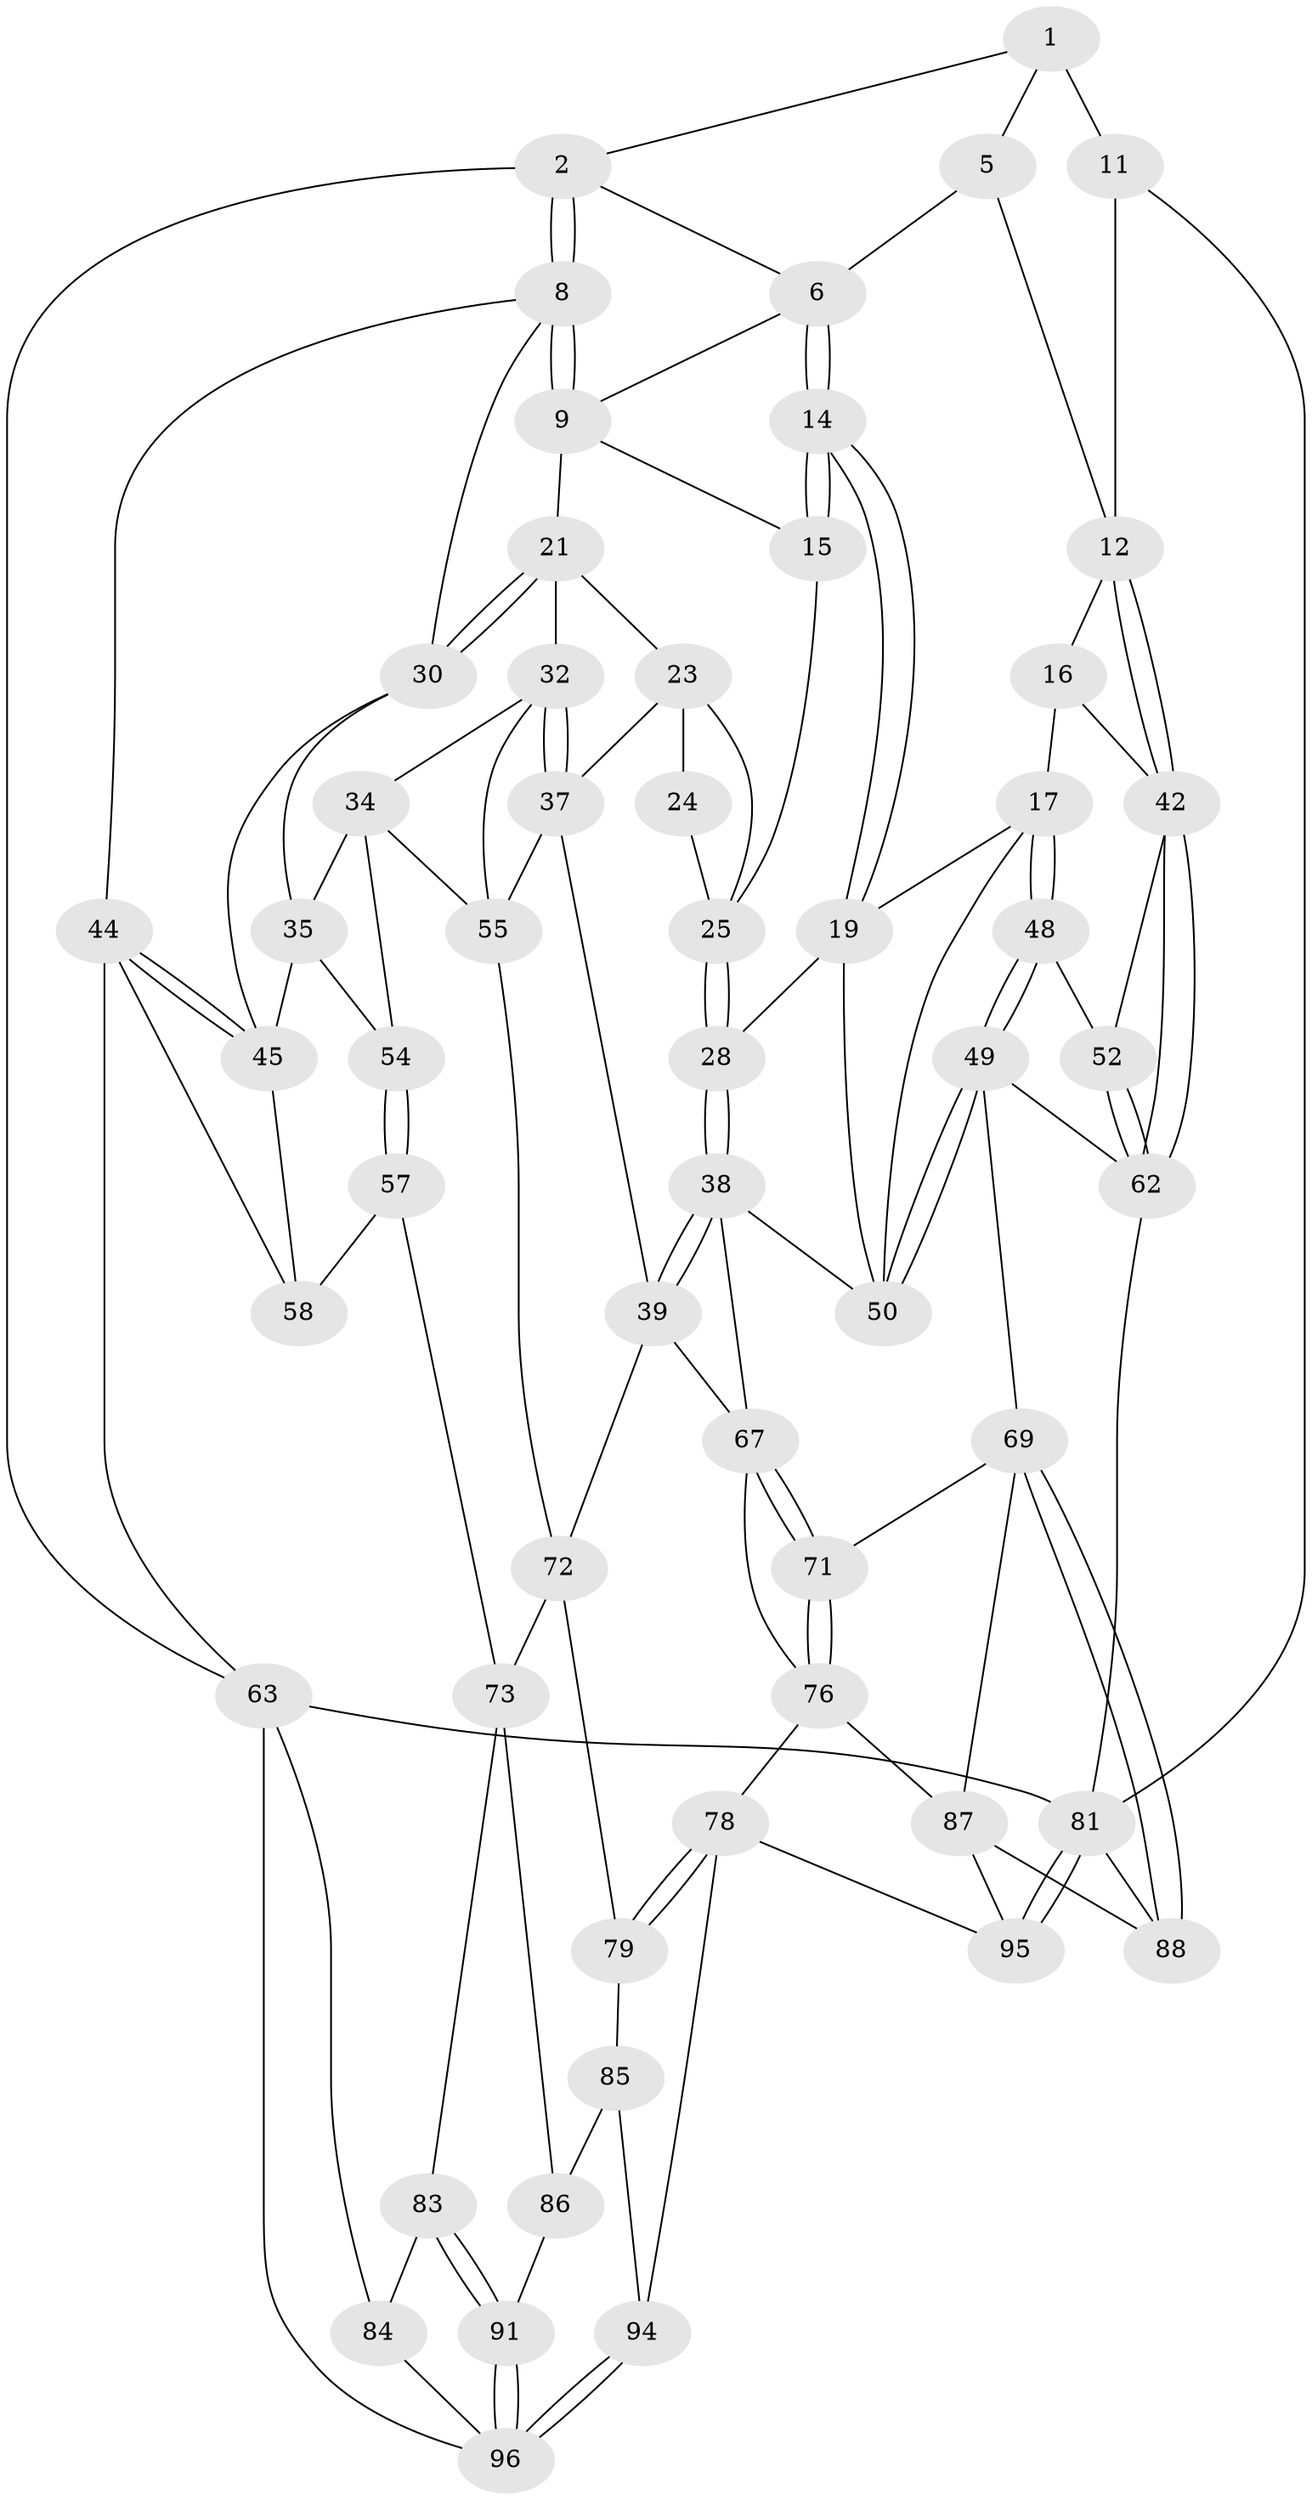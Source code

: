 // original degree distribution, {3: 0.041237113402061855, 6: 0.25773195876288657, 4: 0.24742268041237114, 5: 0.4536082474226804}
// Generated by graph-tools (version 1.1) at 2025/42/03/06/25 10:42:33]
// undirected, 57 vertices, 129 edges
graph export_dot {
graph [start="1"]
  node [color=gray90,style=filled];
  1 [pos="+0.7376383074825673+0",super="+4"];
  2 [pos="+0+0",super="+3"];
  5 [pos="+0.7516459171676609+0.12527919987558447"];
  6 [pos="+0.5905664077378933+0.21000364741864586",super="+7"];
  8 [pos="+0+0",super="+29"];
  9 [pos="+0.24483006578834754+0.18665373893068696",super="+10"];
  11 [pos="+1+0.23821214966745827"];
  12 [pos="+1+0.3943211329237431",super="+13"];
  14 [pos="+0.5671333774172663+0.2371286761243927"];
  15 [pos="+0.48220238414719424+0.25388164051423323",super="+20"];
  16 [pos="+0.7880570885036201+0.30323206119569546"];
  17 [pos="+0.7172561032598928+0.3992271965022168",super="+18"];
  19 [pos="+0.5862281167679483+0.389325896642961",super="+27"];
  21 [pos="+0.24432939384451474+0.18765865606818358",super="+22"];
  23 [pos="+0.369591880636799+0.3510964895612456",super="+31"];
  24 [pos="+0.423532246474608+0.32255930570416763"];
  25 [pos="+0.455559206866075+0.37934534032886025",super="+26"];
  28 [pos="+0.5129372302453665+0.4837638908209043"];
  30 [pos="+0.17626310250539914+0.26660826712921276",super="+36"];
  32 [pos="+0.3302748697344039+0.4377302049213417",super="+33"];
  34 [pos="+0.22337464376037636+0.39705733982119373",super="+53"];
  35 [pos="+0.1945372101246923+0.34206238834921077",super="+46"];
  37 [pos="+0.38286307467492636+0.4820301936656318",super="+41"];
  38 [pos="+0.5044272758317403+0.4979435388137367",super="+61"];
  39 [pos="+0.4911101222577004+0.5114389155133691",super="+40"];
  42 [pos="+1+0.46677218365202905",super="+43"];
  44 [pos="+0+0.4478968270759014",super="+60"];
  45 [pos="+0+0.3992822261483715",super="+47"];
  48 [pos="+0.7903461689650271+0.5247296239494825"];
  49 [pos="+0.7808707149326487+0.5431852253592162",super="+66"];
  50 [pos="+0.6930261466387417+0.5394322128277116",super="+51"];
  52 [pos="+0.8053432507987496+0.5152237762286767"];
  54 [pos="+0.19441002683832642+0.548248777680426"];
  55 [pos="+0.23125591030755915+0.5627124348211971",super="+56"];
  57 [pos="+0.16667023328419603+0.5678826473939134",super="+75"];
  58 [pos="+0.09827422739210856+0.5553934613990812",super="+59"];
  62 [pos="+1+0.6979873100161483",super="+65"];
  63 [pos="+0+0.7642769701579214",super="+64"];
  67 [pos="+0.6457028229273224+0.6222152258361665",super="+68"];
  69 [pos="+0.763757673418584+0.6961115091269021",super="+70"];
  71 [pos="+0.6845300962698053+0.6873707683857561"];
  72 [pos="+0.28400351601950935+0.6734201819670101",super="+80"];
  73 [pos="+0.2725682165301497+0.6842116449253917",super="+74"];
  76 [pos="+0.5272973538989253+0.7425179669877694",super="+77"];
  78 [pos="+0.4796747716179567+0.7713096413263698",super="+93"];
  79 [pos="+0.4530113424139529+0.7526570241144689"];
  81 [pos="+1+1",super="+82"];
  83 [pos="+0.11598350576446116+0.7988224354872225"];
  84 [pos="+0.053792066565734487+0.8150283504362831"];
  85 [pos="+0.3379548244519837+0.818296485583693",super="+92"];
  86 [pos="+0.2797169145618934+0.8015593368097258",super="+90"];
  87 [pos="+0.6508667008681517+0.8294358296839801",super="+89"];
  88 [pos="+0.8992587068039573+0.8000680191949898"];
  91 [pos="+0.15417646935120924+0.8303211360819152"];
  94 [pos="+0.3914207482425742+1"];
  95 [pos="+0.6121727939666814+1"];
  96 [pos="+0.17910386293644417+1",super="+97"];
  1 -- 2;
  1 -- 11 [weight=2];
  1 -- 5;
  2 -- 8;
  2 -- 8;
  2 -- 63;
  2 -- 6;
  5 -- 6;
  5 -- 12;
  6 -- 14;
  6 -- 14;
  6 -- 9;
  8 -- 9;
  8 -- 9;
  8 -- 44;
  8 -- 30;
  9 -- 21;
  9 -- 15;
  11 -- 12;
  11 -- 81;
  12 -- 42;
  12 -- 42;
  12 -- 16;
  14 -- 15;
  14 -- 15;
  14 -- 19;
  14 -- 19;
  15 -- 25;
  16 -- 17;
  16 -- 42;
  17 -- 48;
  17 -- 48;
  17 -- 19;
  17 -- 50;
  19 -- 50;
  19 -- 28;
  21 -- 30;
  21 -- 30;
  21 -- 32;
  21 -- 23;
  23 -- 24;
  23 -- 37;
  23 -- 25;
  24 -- 25;
  25 -- 28;
  25 -- 28;
  28 -- 38;
  28 -- 38;
  30 -- 35;
  30 -- 45;
  32 -- 37;
  32 -- 37;
  32 -- 34;
  32 -- 55;
  34 -- 35;
  34 -- 54;
  34 -- 55;
  35 -- 54;
  35 -- 45;
  37 -- 55;
  37 -- 39;
  38 -- 39;
  38 -- 39;
  38 -- 50;
  38 -- 67;
  39 -- 72;
  39 -- 67;
  42 -- 62;
  42 -- 62;
  42 -- 52;
  44 -- 45;
  44 -- 45;
  44 -- 58;
  44 -- 63;
  45 -- 58;
  48 -- 49;
  48 -- 49;
  48 -- 52;
  49 -- 50;
  49 -- 50;
  49 -- 69;
  49 -- 62;
  52 -- 62;
  52 -- 62;
  54 -- 57;
  54 -- 57;
  55 -- 72;
  57 -- 58 [weight=2];
  57 -- 73;
  62 -- 81;
  63 -- 84;
  63 -- 81;
  63 -- 96;
  67 -- 71;
  67 -- 71;
  67 -- 76;
  69 -- 88;
  69 -- 88;
  69 -- 71;
  69 -- 87;
  71 -- 76;
  71 -- 76;
  72 -- 73;
  72 -- 79;
  73 -- 86;
  73 -- 83;
  76 -- 78;
  76 -- 87;
  78 -- 79;
  78 -- 79;
  78 -- 94;
  78 -- 95;
  79 -- 85;
  81 -- 95;
  81 -- 95;
  81 -- 88;
  83 -- 84;
  83 -- 91;
  83 -- 91;
  84 -- 96;
  85 -- 86 [weight=2];
  85 -- 94;
  86 -- 91;
  87 -- 88;
  87 -- 95;
  91 -- 96;
  91 -- 96;
  94 -- 96;
  94 -- 96;
}
